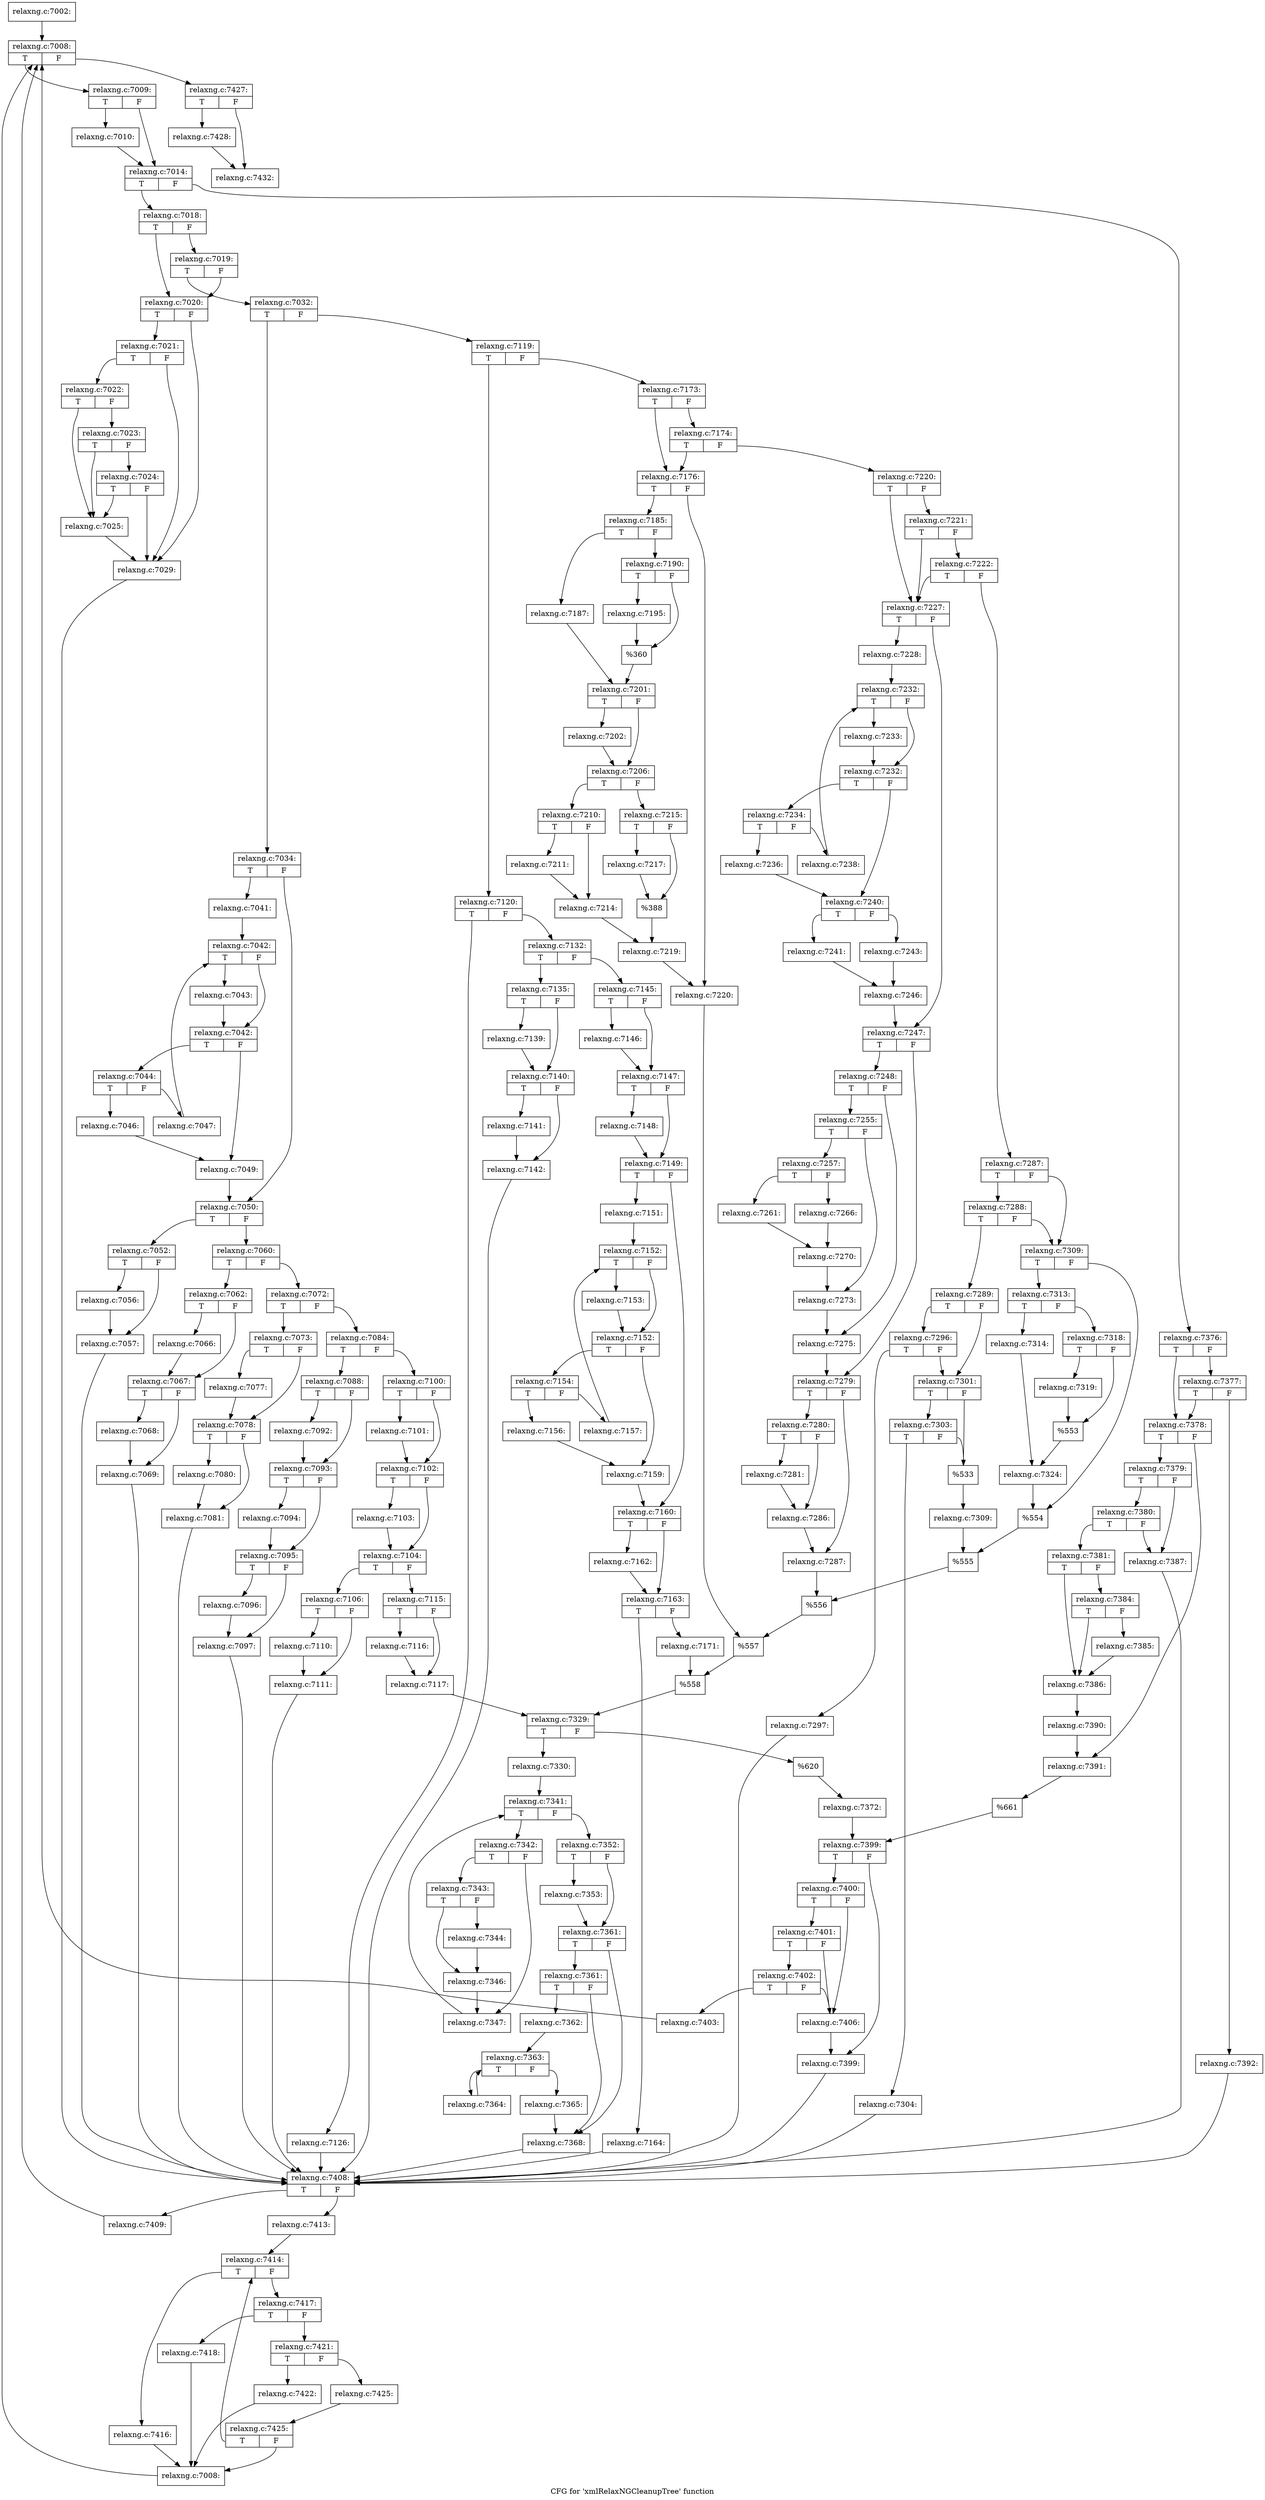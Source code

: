 digraph "CFG for 'xmlRelaxNGCleanupTree' function" {
	label="CFG for 'xmlRelaxNGCleanupTree' function";

	Node0x3b730b0 [shape=record,label="{relaxng.c:7002:}"];
	Node0x3b730b0 -> Node0x3b73f90;
	Node0x3b73f90 [shape=record,label="{relaxng.c:7008:|{<s0>T|<s1>F}}"];
	Node0x3b73f90:s0 -> Node0x3b74380;
	Node0x3b73f90:s1 -> Node0x3b741b0;
	Node0x3b74380 [shape=record,label="{relaxng.c:7009:|{<s0>T|<s1>F}}"];
	Node0x3b74380:s0 -> Node0x3b74540;
	Node0x3b74380:s1 -> Node0x3b74590;
	Node0x3b74540 [shape=record,label="{relaxng.c:7010:}"];
	Node0x3b74540 -> Node0x3b74590;
	Node0x3b74590 [shape=record,label="{relaxng.c:7014:|{<s0>T|<s1>F}}"];
	Node0x3b74590:s0 -> Node0x3b74fe0;
	Node0x3b74590:s1 -> Node0x3b75610;
	Node0x3b74fe0 [shape=record,label="{relaxng.c:7018:|{<s0>T|<s1>F}}"];
	Node0x3b74fe0:s0 -> Node0x3b75930;
	Node0x3b74fe0:s1 -> Node0x3b75a20;
	Node0x3b75a20 [shape=record,label="{relaxng.c:7019:|{<s0>T|<s1>F}}"];
	Node0x3b75a20:s0 -> Node0x3b759d0;
	Node0x3b75a20:s1 -> Node0x3b75930;
	Node0x3b75930 [shape=record,label="{relaxng.c:7020:|{<s0>T|<s1>F}}"];
	Node0x3b75930:s0 -> Node0x3b76420;
	Node0x3b75930:s1 -> Node0x3b76350;
	Node0x3b76420 [shape=record,label="{relaxng.c:7021:|{<s0>T|<s1>F}}"];
	Node0x3b76420:s0 -> Node0x3b763a0;
	Node0x3b76420:s1 -> Node0x3b76350;
	Node0x3b763a0 [shape=record,label="{relaxng.c:7022:|{<s0>T|<s1>F}}"];
	Node0x3b763a0:s0 -> Node0x3b76300;
	Node0x3b763a0:s1 -> Node0x3b76d10;
	Node0x3b76d10 [shape=record,label="{relaxng.c:7023:|{<s0>T|<s1>F}}"];
	Node0x3b76d10:s0 -> Node0x3b76300;
	Node0x3b76d10:s1 -> Node0x3b76c90;
	Node0x3b76c90 [shape=record,label="{relaxng.c:7024:|{<s0>T|<s1>F}}"];
	Node0x3b76c90:s0 -> Node0x3b76300;
	Node0x3b76c90:s1 -> Node0x3b76350;
	Node0x3b76300 [shape=record,label="{relaxng.c:7025:}"];
	Node0x3b76300 -> Node0x3b76350;
	Node0x3b76350 [shape=record,label="{relaxng.c:7029:}"];
	Node0x3b76350 -> Node0x3b74b80;
	Node0x3b759d0 [shape=record,label="{relaxng.c:7032:|{<s0>T|<s1>F}}"];
	Node0x3b759d0:s0 -> Node0x3b798c0;
	Node0x3b759d0:s1 -> Node0x3b79c90;
	Node0x3b798c0 [shape=record,label="{relaxng.c:7034:|{<s0>T|<s1>F}}"];
	Node0x3b798c0:s0 -> Node0x3b7d570;
	Node0x3b798c0:s1 -> Node0x3b7da10;
	Node0x3b7d570 [shape=record,label="{relaxng.c:7041:}"];
	Node0x3b7d570 -> Node0x3b7ddb0;
	Node0x3b7ddb0 [shape=record,label="{relaxng.c:7042:|{<s0>T|<s1>F}}"];
	Node0x3b7ddb0:s0 -> Node0x3b7e000;
	Node0x3b7ddb0:s1 -> Node0x3b7dfb0;
	Node0x3b7e000 [shape=record,label="{relaxng.c:7043:}"];
	Node0x3b7e000 -> Node0x3b7dfb0;
	Node0x3b7dfb0 [shape=record,label="{relaxng.c:7042:|{<s0>T|<s1>F}}"];
	Node0x3b7dfb0:s0 -> Node0x3b7e500;
	Node0x3b7dfb0:s1 -> Node0x3b7df60;
	Node0x3b7e500 [shape=record,label="{relaxng.c:7044:|{<s0>T|<s1>F}}"];
	Node0x3b7e500:s0 -> Node0x3b7e8b0;
	Node0x3b7e500:s1 -> Node0x3b7e900;
	Node0x3b7e8b0 [shape=record,label="{relaxng.c:7046:}"];
	Node0x3b7e8b0 -> Node0x3b7df60;
	Node0x3b7e900 [shape=record,label="{relaxng.c:7047:}"];
	Node0x3b7e900 -> Node0x3b7ddb0;
	Node0x3b7df60 [shape=record,label="{relaxng.c:7049:}"];
	Node0x3b7df60 -> Node0x3b7da10;
	Node0x3b7da10 [shape=record,label="{relaxng.c:7050:|{<s0>T|<s1>F}}"];
	Node0x3b7da10:s0 -> Node0x38c1980;
	Node0x3b7da10:s1 -> Node0x38c19d0;
	Node0x38c1980 [shape=record,label="{relaxng.c:7052:|{<s0>T|<s1>F}}"];
	Node0x38c1980:s0 -> Node0x3b7fd70;
	Node0x38c1980:s1 -> Node0x3b7fdc0;
	Node0x3b7fd70 [shape=record,label="{relaxng.c:7056:}"];
	Node0x3b7fd70 -> Node0x3b7fdc0;
	Node0x3b7fdc0 [shape=record,label="{relaxng.c:7057:}"];
	Node0x3b7fdc0 -> Node0x3b74b80;
	Node0x38c19d0 [shape=record,label="{relaxng.c:7060:|{<s0>T|<s1>F}}"];
	Node0x38c19d0:s0 -> Node0x3b80df0;
	Node0x38c19d0:s1 -> Node0x3b81180;
	Node0x3b80df0 [shape=record,label="{relaxng.c:7062:|{<s0>T|<s1>F}}"];
	Node0x3b80df0:s0 -> Node0x3b80ae0;
	Node0x3b80df0:s1 -> Node0x3b80b30;
	Node0x3b80ae0 [shape=record,label="{relaxng.c:7066:}"];
	Node0x3b80ae0 -> Node0x3b80b30;
	Node0x3b80b30 [shape=record,label="{relaxng.c:7067:|{<s0>T|<s1>F}}"];
	Node0x3b80b30:s0 -> Node0x3b81af0;
	Node0x3b80b30:s1 -> Node0x3b81b40;
	Node0x3b81af0 [shape=record,label="{relaxng.c:7068:}"];
	Node0x3b81af0 -> Node0x3b81b40;
	Node0x3b81b40 [shape=record,label="{relaxng.c:7069:}"];
	Node0x3b81b40 -> Node0x3b74b80;
	Node0x3b81180 [shape=record,label="{relaxng.c:7072:|{<s0>T|<s1>F}}"];
	Node0x3b81180:s0 -> Node0x3b82300;
	Node0x3b81180:s1 -> Node0x3b82350;
	Node0x3b82300 [shape=record,label="{relaxng.c:7073:|{<s0>T|<s1>F}}"];
	Node0x3b82300:s0 -> Node0x3b82ce0;
	Node0x3b82300:s1 -> Node0x3b82d30;
	Node0x3b82ce0 [shape=record,label="{relaxng.c:7077:}"];
	Node0x3b82ce0 -> Node0x3b82d30;
	Node0x3b82d30 [shape=record,label="{relaxng.c:7078:|{<s0>T|<s1>F}}"];
	Node0x3b82d30:s0 -> Node0x3b83a70;
	Node0x3b82d30:s1 -> Node0x3b83d80;
	Node0x3b83a70 [shape=record,label="{relaxng.c:7080:}"];
	Node0x3b83a70 -> Node0x3b83d80;
	Node0x3b83d80 [shape=record,label="{relaxng.c:7081:}"];
	Node0x3b83d80 -> Node0x3b74b80;
	Node0x3b82350 [shape=record,label="{relaxng.c:7084:|{<s0>T|<s1>F}}"];
	Node0x3b82350:s0 -> Node0x3b847a0;
	Node0x3b82350:s1 -> Node0x3b85040;
	Node0x3b847a0 [shape=record,label="{relaxng.c:7088:|{<s0>T|<s1>F}}"];
	Node0x3b847a0:s0 -> Node0x3b85570;
	Node0x3b847a0:s1 -> Node0x3b855c0;
	Node0x3b85570 [shape=record,label="{relaxng.c:7092:}"];
	Node0x3b85570 -> Node0x3b855c0;
	Node0x3b855c0 [shape=record,label="{relaxng.c:7093:|{<s0>T|<s1>F}}"];
	Node0x3b855c0:s0 -> Node0x3b85a80;
	Node0x3b855c0:s1 -> Node0x3b85ad0;
	Node0x3b85a80 [shape=record,label="{relaxng.c:7094:}"];
	Node0x3b85a80 -> Node0x3b85ad0;
	Node0x3b85ad0 [shape=record,label="{relaxng.c:7095:|{<s0>T|<s1>F}}"];
	Node0x3b85ad0:s0 -> Node0x3b85fc0;
	Node0x3b85ad0:s1 -> Node0x3b86010;
	Node0x3b85fc0 [shape=record,label="{relaxng.c:7096:}"];
	Node0x3b85fc0 -> Node0x3b86010;
	Node0x3b86010 [shape=record,label="{relaxng.c:7097:}"];
	Node0x3b86010 -> Node0x3b74b80;
	Node0x3b85040 [shape=record,label="{relaxng.c:7100:|{<s0>T|<s1>F}}"];
	Node0x3b85040:s0 -> Node0x3b86790;
	Node0x3b85040:s1 -> Node0x3b867e0;
	Node0x3b86790 [shape=record,label="{relaxng.c:7101:}"];
	Node0x3b86790 -> Node0x3b867e0;
	Node0x3b867e0 [shape=record,label="{relaxng.c:7102:|{<s0>T|<s1>F}}"];
	Node0x3b867e0:s0 -> Node0x3b86cd0;
	Node0x3b867e0:s1 -> Node0x3b86d20;
	Node0x3b86cd0 [shape=record,label="{relaxng.c:7103:}"];
	Node0x3b86cd0 -> Node0x3b86d20;
	Node0x3b86d20 [shape=record,label="{relaxng.c:7104:|{<s0>T|<s1>F}}"];
	Node0x3b86d20:s0 -> Node0x3b87a80;
	Node0x3b86d20:s1 -> Node0x3b87a30;
	Node0x3b87a80 [shape=record,label="{relaxng.c:7106:|{<s0>T|<s1>F}}"];
	Node0x3b87a80:s0 -> Node0x3b88100;
	Node0x3b87a80:s1 -> Node0x3b88150;
	Node0x3b88100 [shape=record,label="{relaxng.c:7110:}"];
	Node0x3b88100 -> Node0x3b88150;
	Node0x3b88150 [shape=record,label="{relaxng.c:7111:}"];
	Node0x3b88150 -> Node0x3b74b80;
	Node0x3b87a30 [shape=record,label="{relaxng.c:7115:|{<s0>T|<s1>F}}"];
	Node0x3b87a30:s0 -> Node0x3b88a50;
	Node0x3b87a30:s1 -> Node0x3b88aa0;
	Node0x3b88a50 [shape=record,label="{relaxng.c:7116:}"];
	Node0x3b88a50 -> Node0x3b88aa0;
	Node0x3b88aa0 [shape=record,label="{relaxng.c:7117:}"];
	Node0x3b88aa0 -> Node0x3b79c40;
	Node0x3b79c90 [shape=record,label="{relaxng.c:7119:|{<s0>T|<s1>F}}"];
	Node0x3b79c90:s0 -> Node0x3b89500;
	Node0x3b79c90:s1 -> Node0x3b895a0;
	Node0x3b89500 [shape=record,label="{relaxng.c:7120:|{<s0>T|<s1>F}}"];
	Node0x3b89500:s0 -> Node0x3b8aea0;
	Node0x3b89500:s1 -> Node0x3b8aef0;
	Node0x3b8aea0 [shape=record,label="{relaxng.c:7126:}"];
	Node0x3b8aea0 -> Node0x3b74b80;
	Node0x3b8aef0 [shape=record,label="{relaxng.c:7132:|{<s0>T|<s1>F}}"];
	Node0x3b8aef0:s0 -> Node0x3b8bf90;
	Node0x3b8aef0:s1 -> Node0x3b8bfe0;
	Node0x3b8bf90 [shape=record,label="{relaxng.c:7135:|{<s0>T|<s1>F}}"];
	Node0x3b8bf90:s0 -> Node0x3b8c730;
	Node0x3b8bf90:s1 -> Node0x3b8c780;
	Node0x3b8c730 [shape=record,label="{relaxng.c:7139:}"];
	Node0x3b8c730 -> Node0x3b8c780;
	Node0x3b8c780 [shape=record,label="{relaxng.c:7140:|{<s0>T|<s1>F}}"];
	Node0x3b8c780:s0 -> Node0x3b07780;
	Node0x3b8c780:s1 -> Node0x3b077d0;
	Node0x3b07780 [shape=record,label="{relaxng.c:7141:}"];
	Node0x3b07780 -> Node0x3b077d0;
	Node0x3b077d0 [shape=record,label="{relaxng.c:7142:}"];
	Node0x3b077d0 -> Node0x3b74b80;
	Node0x3b8bfe0 [shape=record,label="{relaxng.c:7145:|{<s0>T|<s1>F}}"];
	Node0x3b8bfe0:s0 -> Node0x3b8db70;
	Node0x3b8bfe0:s1 -> Node0x3b8dbc0;
	Node0x3b8db70 [shape=record,label="{relaxng.c:7146:}"];
	Node0x3b8db70 -> Node0x3b8dbc0;
	Node0x3b8dbc0 [shape=record,label="{relaxng.c:7147:|{<s0>T|<s1>F}}"];
	Node0x3b8dbc0:s0 -> Node0x3b8e0f0;
	Node0x3b8dbc0:s1 -> Node0x3b8e140;
	Node0x3b8e0f0 [shape=record,label="{relaxng.c:7148:}"];
	Node0x3b8e0f0 -> Node0x3b8e140;
	Node0x3b8e140 [shape=record,label="{relaxng.c:7149:|{<s0>T|<s1>F}}"];
	Node0x3b8e140:s0 -> Node0x3b8e910;
	Node0x3b8e140:s1 -> Node0x3b8e960;
	Node0x3b8e910 [shape=record,label="{relaxng.c:7151:}"];
	Node0x3b8e910 -> Node0x3b8eef0;
	Node0x3b8eef0 [shape=record,label="{relaxng.c:7152:|{<s0>T|<s1>F}}"];
	Node0x3b8eef0:s0 -> Node0x3b8f1e0;
	Node0x3b8eef0:s1 -> Node0x3b8f190;
	Node0x3b8f1e0 [shape=record,label="{relaxng.c:7153:}"];
	Node0x3b8f1e0 -> Node0x3b8f190;
	Node0x3b8f190 [shape=record,label="{relaxng.c:7152:|{<s0>T|<s1>F}}"];
	Node0x3b8f190:s0 -> Node0x3b8f770;
	Node0x3b8f190:s1 -> Node0x3b8f110;
	Node0x3b8f770 [shape=record,label="{relaxng.c:7154:|{<s0>T|<s1>F}}"];
	Node0x3b8f770:s0 -> Node0x3b8fba0;
	Node0x3b8f770:s1 -> Node0x3b8fbf0;
	Node0x3b8fba0 [shape=record,label="{relaxng.c:7156:}"];
	Node0x3b8fba0 -> Node0x3b8f110;
	Node0x3b8fbf0 [shape=record,label="{relaxng.c:7157:}"];
	Node0x3b8fbf0 -> Node0x3b8eef0;
	Node0x3b8f110 [shape=record,label="{relaxng.c:7159:}"];
	Node0x3b8f110 -> Node0x3b8e960;
	Node0x3b8e960 [shape=record,label="{relaxng.c:7160:|{<s0>T|<s1>F}}"];
	Node0x3b8e960:s0 -> Node0x3b87750;
	Node0x3b8e960:s1 -> Node0x3b910a0;
	Node0x3b87750 [shape=record,label="{relaxng.c:7162:}"];
	Node0x3b87750 -> Node0x3b910a0;
	Node0x3b910a0 [shape=record,label="{relaxng.c:7163:|{<s0>T|<s1>F}}"];
	Node0x3b910a0:s0 -> Node0x3a09750;
	Node0x3b910a0:s1 -> Node0x3b913d0;
	Node0x3a09750 [shape=record,label="{relaxng.c:7164:}"];
	Node0x3a09750 -> Node0x3b74b80;
	Node0x3b913d0 [shape=record,label="{relaxng.c:7171:}"];
	Node0x3b913d0 -> Node0x3b89550;
	Node0x3b895a0 [shape=record,label="{relaxng.c:7173:|{<s0>T|<s1>F}}"];
	Node0x3b895a0:s0 -> Node0x3b929a0;
	Node0x3b895a0:s1 -> Node0x3b92a90;
	Node0x3b92a90 [shape=record,label="{relaxng.c:7174:|{<s0>T|<s1>F}}"];
	Node0x3b92a90:s0 -> Node0x3b929a0;
	Node0x3b92a90:s1 -> Node0x3b92a40;
	Node0x3b929a0 [shape=record,label="{relaxng.c:7176:|{<s0>T|<s1>F}}"];
	Node0x3b929a0:s0 -> Node0x3b17640;
	Node0x3b929a0:s1 -> Node0x3b17690;
	Node0x3b17640 [shape=record,label="{relaxng.c:7185:|{<s0>T|<s1>F}}"];
	Node0x3b17640:s0 -> Node0x3b179d0;
	Node0x3b17640:s1 -> Node0x3b17a70;
	Node0x3b179d0 [shape=record,label="{relaxng.c:7187:}"];
	Node0x3b179d0 -> Node0x3b17a20;
	Node0x3b17a70 [shape=record,label="{relaxng.c:7190:|{<s0>T|<s1>F}}"];
	Node0x3b17a70:s0 -> Node0x3976520;
	Node0x3b17a70:s1 -> Node0x3b18330;
	Node0x3976520 [shape=record,label="{relaxng.c:7195:}"];
	Node0x3976520 -> Node0x3b18330;
	Node0x3b18330 [shape=record,label="{%360}"];
	Node0x3b18330 -> Node0x3b17a20;
	Node0x3b17a20 [shape=record,label="{relaxng.c:7201:|{<s0>T|<s1>F}}"];
	Node0x3b17a20:s0 -> Node0x3b1aa70;
	Node0x3b17a20:s1 -> Node0x3b18ac0;
	Node0x3b1aa70 [shape=record,label="{relaxng.c:7202:}"];
	Node0x3b1aa70 -> Node0x3b18ac0;
	Node0x3b18ac0 [shape=record,label="{relaxng.c:7206:|{<s0>T|<s1>F}}"];
	Node0x3b18ac0:s0 -> Node0x39770c0;
	Node0x3b18ac0:s1 -> Node0x3b9d830;
	Node0x39770c0 [shape=record,label="{relaxng.c:7210:|{<s0>T|<s1>F}}"];
	Node0x39770c0:s0 -> Node0x3b9da50;
	Node0x39770c0:s1 -> Node0x3b9daa0;
	Node0x3b9da50 [shape=record,label="{relaxng.c:7211:}"];
	Node0x3b9da50 -> Node0x3b9daa0;
	Node0x3b9daa0 [shape=record,label="{relaxng.c:7214:}"];
	Node0x3b9daa0 -> Node0x3b9d7e0;
	Node0x3b9d830 [shape=record,label="{relaxng.c:7215:|{<s0>T|<s1>F}}"];
	Node0x3b9d830:s0 -> Node0x3b9f1c0;
	Node0x3b9d830:s1 -> Node0x3b9f7f0;
	Node0x3b9f1c0 [shape=record,label="{relaxng.c:7217:}"];
	Node0x3b9f1c0 -> Node0x3b9f7f0;
	Node0x3b9f7f0 [shape=record,label="{%388}"];
	Node0x3b9f7f0 -> Node0x3b9d7e0;
	Node0x3b9d7e0 [shape=record,label="{relaxng.c:7219:}"];
	Node0x3b9d7e0 -> Node0x3b17690;
	Node0x3b17690 [shape=record,label="{relaxng.c:7220:}"];
	Node0x3b17690 -> Node0x3b929f0;
	Node0x3b92a40 [shape=record,label="{relaxng.c:7220:|{<s0>T|<s1>F}}"];
	Node0x3b92a40:s0 -> Node0x3ba0210;
	Node0x3b92a40:s1 -> Node0x3ba0380;
	Node0x3ba0380 [shape=record,label="{relaxng.c:7221:|{<s0>T|<s1>F}}"];
	Node0x3ba0380:s0 -> Node0x3ba0210;
	Node0x3ba0380:s1 -> Node0x3ba0300;
	Node0x3ba0300 [shape=record,label="{relaxng.c:7222:|{<s0>T|<s1>F}}"];
	Node0x3ba0300:s0 -> Node0x3ba0210;
	Node0x3ba0300:s1 -> Node0x3ba02b0;
	Node0x3ba0210 [shape=record,label="{relaxng.c:7227:|{<s0>T|<s1>F}}"];
	Node0x3ba0210:s0 -> Node0x3ba1110;
	Node0x3ba0210:s1 -> Node0x3ba1160;
	Node0x3ba1110 [shape=record,label="{relaxng.c:7228:}"];
	Node0x3ba1110 -> Node0x3ba2040;
	Node0x3ba2040 [shape=record,label="{relaxng.c:7232:|{<s0>T|<s1>F}}"];
	Node0x3ba2040:s0 -> Node0x3ba22f0;
	Node0x3ba2040:s1 -> Node0x3ba22a0;
	Node0x3ba22f0 [shape=record,label="{relaxng.c:7233:}"];
	Node0x3ba22f0 -> Node0x3ba22a0;
	Node0x3ba22a0 [shape=record,label="{relaxng.c:7232:|{<s0>T|<s1>F}}"];
	Node0x3ba22a0:s0 -> Node0x3ba2880;
	Node0x3ba22a0:s1 -> Node0x3ba2220;
	Node0x3ba2880 [shape=record,label="{relaxng.c:7234:|{<s0>T|<s1>F}}"];
	Node0x3ba2880:s0 -> Node0x3ba2c30;
	Node0x3ba2880:s1 -> Node0x3ba2c80;
	Node0x3ba2c30 [shape=record,label="{relaxng.c:7236:}"];
	Node0x3ba2c30 -> Node0x3ba2220;
	Node0x3ba2c80 [shape=record,label="{relaxng.c:7238:}"];
	Node0x3ba2c80 -> Node0x3ba2040;
	Node0x3ba2220 [shape=record,label="{relaxng.c:7240:|{<s0>T|<s1>F}}"];
	Node0x3ba2220:s0 -> Node0x3ba33b0;
	Node0x3ba2220:s1 -> Node0x3ba3450;
	Node0x3ba33b0 [shape=record,label="{relaxng.c:7241:}"];
	Node0x3ba33b0 -> Node0x3ba3400;
	Node0x3ba3450 [shape=record,label="{relaxng.c:7243:}"];
	Node0x3ba3450 -> Node0x3ba3400;
	Node0x3ba3400 [shape=record,label="{relaxng.c:7246:}"];
	Node0x3ba3400 -> Node0x3ba1160;
	Node0x3ba1160 [shape=record,label="{relaxng.c:7247:|{<s0>T|<s1>F}}"];
	Node0x3ba1160:s0 -> Node0x3ba40e0;
	Node0x3ba1160:s1 -> Node0x3ba4130;
	Node0x3ba40e0 [shape=record,label="{relaxng.c:7248:|{<s0>T|<s1>F}}"];
	Node0x3ba40e0:s0 -> Node0x3ba5350;
	Node0x3ba40e0:s1 -> Node0x3ba56e0;
	Node0x3ba5350 [shape=record,label="{relaxng.c:7255:|{<s0>T|<s1>F}}"];
	Node0x3ba5350:s0 -> Node0x3ba5b70;
	Node0x3ba5350:s1 -> Node0x3ba5e30;
	Node0x3ba5b70 [shape=record,label="{relaxng.c:7257:|{<s0>T|<s1>F}}"];
	Node0x3ba5b70:s0 -> Node0x3ba6750;
	Node0x3ba5b70:s1 -> Node0x3ba6c00;
	Node0x3ba6750 [shape=record,label="{relaxng.c:7261:}"];
	Node0x3ba6750 -> Node0x3ba6bb0;
	Node0x3ba6c00 [shape=record,label="{relaxng.c:7266:}"];
	Node0x3ba6c00 -> Node0x3ba6bb0;
	Node0x3ba6bb0 [shape=record,label="{relaxng.c:7270:}"];
	Node0x3ba6bb0 -> Node0x3ba5e30;
	Node0x3ba5e30 [shape=record,label="{relaxng.c:7273:}"];
	Node0x3ba5e30 -> Node0x3ba56e0;
	Node0x3ba56e0 [shape=record,label="{relaxng.c:7275:}"];
	Node0x3ba56e0 -> Node0x3ba4130;
	Node0x3ba4130 [shape=record,label="{relaxng.c:7279:|{<s0>T|<s1>F}}"];
	Node0x3ba4130:s0 -> Node0x3ba7a60;
	Node0x3ba4130:s1 -> Node0x3ba7d90;
	Node0x3ba7a60 [shape=record,label="{relaxng.c:7280:|{<s0>T|<s1>F}}"];
	Node0x3ba7a60:s0 -> Node0x3ba88c0;
	Node0x3ba7a60:s1 -> Node0x3ba8910;
	Node0x3ba88c0 [shape=record,label="{relaxng.c:7281:}"];
	Node0x3ba88c0 -> Node0x3ba8910;
	Node0x3ba8910 [shape=record,label="{relaxng.c:7286:}"];
	Node0x3ba8910 -> Node0x3ba7d90;
	Node0x3ba7d90 [shape=record,label="{relaxng.c:7287:}"];
	Node0x3ba7d90 -> Node0x3ba0260;
	Node0x3ba02b0 [shape=record,label="{relaxng.c:7287:|{<s0>T|<s1>F}}"];
	Node0x3ba02b0:s0 -> Node0x3ba95c0;
	Node0x3ba02b0:s1 -> Node0x3ba9570;
	Node0x3ba95c0 [shape=record,label="{relaxng.c:7288:|{<s0>T|<s1>F}}"];
	Node0x3ba95c0:s0 -> Node0x3ba94d0;
	Node0x3ba95c0:s1 -> Node0x3ba9570;
	Node0x3ba94d0 [shape=record,label="{relaxng.c:7289:|{<s0>T|<s1>F}}"];
	Node0x3ba94d0:s0 -> Node0x3baa430;
	Node0x3ba94d0:s1 -> Node0x3baa3e0;
	Node0x3baa430 [shape=record,label="{relaxng.c:7296:|{<s0>T|<s1>F}}"];
	Node0x3baa430:s0 -> Node0x3baa340;
	Node0x3baa430:s1 -> Node0x3baa3e0;
	Node0x3baa340 [shape=record,label="{relaxng.c:7297:}"];
	Node0x3baa340 -> Node0x3b74b80;
	Node0x3baa3e0 [shape=record,label="{relaxng.c:7301:|{<s0>T|<s1>F}}"];
	Node0x3baa3e0:s0 -> Node0x3bab810;
	Node0x3baa3e0:s1 -> Node0x3bab7c0;
	Node0x3bab810 [shape=record,label="{relaxng.c:7303:|{<s0>T|<s1>F}}"];
	Node0x3bab810:s0 -> Node0x3bab770;
	Node0x3bab810:s1 -> Node0x3bab7c0;
	Node0x3bab770 [shape=record,label="{relaxng.c:7304:}"];
	Node0x3bab770 -> Node0x3b74b80;
	Node0x3bab7c0 [shape=record,label="{%533}"];
	Node0x3bab7c0 -> Node0x3baa390;
	Node0x3baa390 [shape=record,label="{relaxng.c:7309:}"];
	Node0x3baa390 -> Node0x3ba9520;
	Node0x3ba9570 [shape=record,label="{relaxng.c:7309:|{<s0>T|<s1>F}}"];
	Node0x3ba9570:s0 -> Node0x3bacc00;
	Node0x3ba9570:s1 -> Node0x3bacc50;
	Node0x3bacc00 [shape=record,label="{relaxng.c:7313:|{<s0>T|<s1>F}}"];
	Node0x3bacc00:s0 -> Node0x3bad130;
	Node0x3bacc00:s1 -> Node0x3bad1d0;
	Node0x3bad130 [shape=record,label="{relaxng.c:7314:}"];
	Node0x3bad130 -> Node0x3bad180;
	Node0x3bad1d0 [shape=record,label="{relaxng.c:7318:|{<s0>T|<s1>F}}"];
	Node0x3bad1d0:s0 -> Node0x3badb80;
	Node0x3bad1d0:s1 -> Node0x3badbd0;
	Node0x3badb80 [shape=record,label="{relaxng.c:7319:}"];
	Node0x3badb80 -> Node0x3badbd0;
	Node0x3badbd0 [shape=record,label="{%553}"];
	Node0x3badbd0 -> Node0x3bad180;
	Node0x3bad180 [shape=record,label="{relaxng.c:7324:}"];
	Node0x3bad180 -> Node0x3bacc50;
	Node0x3bacc50 [shape=record,label="{%554}"];
	Node0x3bacc50 -> Node0x3ba9520;
	Node0x3ba9520 [shape=record,label="{%555}"];
	Node0x3ba9520 -> Node0x3ba0260;
	Node0x3ba0260 [shape=record,label="{%556}"];
	Node0x3ba0260 -> Node0x3b929f0;
	Node0x3b929f0 [shape=record,label="{%557}"];
	Node0x3b929f0 -> Node0x3b89550;
	Node0x3b89550 [shape=record,label="{%558}"];
	Node0x3b89550 -> Node0x3b79c40;
	Node0x3b79c40 [shape=record,label="{relaxng.c:7329:|{<s0>T|<s1>F}}"];
	Node0x3b79c40:s0 -> Node0x3baec20;
	Node0x3b79c40:s1 -> Node0x3baec70;
	Node0x3baec20 [shape=record,label="{relaxng.c:7330:}"];
	Node0x3baec20 -> Node0x3bb1430;
	Node0x3bb1430 [shape=record,label="{relaxng.c:7341:|{<s0>T|<s1>F}}"];
	Node0x3bb1430:s0 -> Node0x3bb1820;
	Node0x3bb1430:s1 -> Node0x3bb1650;
	Node0x3bb1820 [shape=record,label="{relaxng.c:7342:|{<s0>T|<s1>F}}"];
	Node0x3bb1820:s0 -> Node0x3bb19e0;
	Node0x3bb1820:s1 -> Node0x3bb1a30;
	Node0x3bb19e0 [shape=record,label="{relaxng.c:7343:|{<s0>T|<s1>F}}"];
	Node0x3bb19e0:s0 -> Node0x3bb1d60;
	Node0x3bb19e0:s1 -> Node0x3bb1d10;
	Node0x3bb1d10 [shape=record,label="{relaxng.c:7344:}"];
	Node0x3bb1d10 -> Node0x3bb1d60;
	Node0x3bb1d60 [shape=record,label="{relaxng.c:7346:}"];
	Node0x3bb1d60 -> Node0x3bb1a30;
	Node0x3bb1a30 [shape=record,label="{relaxng.c:7347:}"];
	Node0x3bb1a30 -> Node0x3bb1430;
	Node0x3bb1650 [shape=record,label="{relaxng.c:7352:|{<s0>T|<s1>F}}"];
	Node0x3bb1650:s0 -> Node0x3aea590;
	Node0x3bb1650:s1 -> Node0x3aea8c0;
	Node0x3aea590 [shape=record,label="{relaxng.c:7353:}"];
	Node0x3aea590 -> Node0x3aea8c0;
	Node0x3aea8c0 [shape=record,label="{relaxng.c:7361:|{<s0>T|<s1>F}}"];
	Node0x3aea8c0:s0 -> Node0x3aea100;
	Node0x3aea8c0:s1 -> Node0x3aea050;
	Node0x3aea100 [shape=record,label="{relaxng.c:7361:|{<s0>T|<s1>F}}"];
	Node0x3aea100:s0 -> Node0x3aea870;
	Node0x3aea100:s1 -> Node0x3aea050;
	Node0x3aea870 [shape=record,label="{relaxng.c:7362:}"];
	Node0x3aea870 -> Node0x3b0f2e0;
	Node0x3b0f2e0 [shape=record,label="{relaxng.c:7363:|{<s0>T|<s1>F}}"];
	Node0x3b0f2e0:s0 -> Node0x3b0f800;
	Node0x3b0f2e0:s1 -> Node0x3b0f500;
	Node0x3b0f800 [shape=record,label="{relaxng.c:7364:}"];
	Node0x3b0f800 -> Node0x3b0f2e0;
	Node0x3b0f500 [shape=record,label="{relaxng.c:7365:}"];
	Node0x3b0f500 -> Node0x3aea050;
	Node0x3aea050 [shape=record,label="{relaxng.c:7368:}"];
	Node0x3aea050 -> Node0x3b74b80;
	Node0x3baec70 [shape=record,label="{%620}"];
	Node0x3baec70 -> Node0x3b75980;
	Node0x3b75980 [shape=record,label="{relaxng.c:7372:}"];
	Node0x3b75980 -> Node0x3b755c0;
	Node0x3b75610 [shape=record,label="{relaxng.c:7376:|{<s0>T|<s1>F}}"];
	Node0x3b75610:s0 -> Node0x3bb7410;
	Node0x3b75610:s1 -> Node0x3bb7500;
	Node0x3bb7500 [shape=record,label="{relaxng.c:7377:|{<s0>T|<s1>F}}"];
	Node0x3bb7500:s0 -> Node0x3bb7410;
	Node0x3bb7500:s1 -> Node0x3bb74b0;
	Node0x3bb7410 [shape=record,label="{relaxng.c:7378:|{<s0>T|<s1>F}}"];
	Node0x3bb7410:s0 -> Node0x3bb7d50;
	Node0x3bb7410:s1 -> Node0x3bb7da0;
	Node0x3bb7d50 [shape=record,label="{relaxng.c:7379:|{<s0>T|<s1>F}}"];
	Node0x3bb7d50:s0 -> Node0x3bb8c00;
	Node0x3bb7d50:s1 -> Node0x3bb8bb0;
	Node0x3bb8c00 [shape=record,label="{relaxng.c:7380:|{<s0>T|<s1>F}}"];
	Node0x3bb8c00:s0 -> Node0x3bb86a0;
	Node0x3bb8c00:s1 -> Node0x3bb8bb0;
	Node0x3bb86a0 [shape=record,label="{relaxng.c:7381:|{<s0>T|<s1>F}}"];
	Node0x3bb86a0:s0 -> Node0x3bb92e0;
	Node0x3bb86a0:s1 -> Node0x3bb9330;
	Node0x3bb9330 [shape=record,label="{relaxng.c:7384:|{<s0>T|<s1>F}}"];
	Node0x3bb9330:s0 -> Node0x3bb92e0;
	Node0x3bb9330:s1 -> Node0x3bb9290;
	Node0x3bb9290 [shape=record,label="{relaxng.c:7385:}"];
	Node0x3bb9290 -> Node0x3bb92e0;
	Node0x3bb92e0 [shape=record,label="{relaxng.c:7386:}"];
	Node0x3bb92e0 -> Node0x3bb8b60;
	Node0x3bb8bb0 [shape=record,label="{relaxng.c:7387:}"];
	Node0x3bb8bb0 -> Node0x3b74b80;
	Node0x3bb8b60 [shape=record,label="{relaxng.c:7390:}"];
	Node0x3bb8b60 -> Node0x3bb7da0;
	Node0x3bb7da0 [shape=record,label="{relaxng.c:7391:}"];
	Node0x3bb7da0 -> Node0x3bb7460;
	Node0x3bb74b0 [shape=record,label="{relaxng.c:7392:}"];
	Node0x3bb74b0 -> Node0x3b74b80;
	Node0x3bb7460 [shape=record,label="{%661}"];
	Node0x3bb7460 -> Node0x3b755c0;
	Node0x3b755c0 [shape=record,label="{relaxng.c:7399:|{<s0>T|<s1>F}}"];
	Node0x3b755c0:s0 -> Node0x3bba860;
	Node0x3b755c0:s1 -> Node0x3bba8b0;
	Node0x3bba860 [shape=record,label="{relaxng.c:7400:|{<s0>T|<s1>F}}"];
	Node0x3bba860:s0 -> Node0x3bbae40;
	Node0x3bba860:s1 -> Node0x3bbad70;
	Node0x3bbae40 [shape=record,label="{relaxng.c:7401:|{<s0>T|<s1>F}}"];
	Node0x3bbae40:s0 -> Node0x3bbadc0;
	Node0x3bbae40:s1 -> Node0x3bbad70;
	Node0x3bbadc0 [shape=record,label="{relaxng.c:7402:|{<s0>T|<s1>F}}"];
	Node0x3bbadc0:s0 -> Node0x3bbad20;
	Node0x3bbadc0:s1 -> Node0x3bbad70;
	Node0x3bbad20 [shape=record,label="{relaxng.c:7403:}"];
	Node0x3bbad20 -> Node0x3b73f90;
	Node0x3bbad70 [shape=record,label="{relaxng.c:7406:}"];
	Node0x3bbad70 -> Node0x3bba8b0;
	Node0x3bba8b0 [shape=record,label="{relaxng.c:7399:}"];
	Node0x3bba8b0 -> Node0x3b74b80;
	Node0x3b74b80 [shape=record,label="{relaxng.c:7408:|{<s0>T|<s1>F}}"];
	Node0x3b74b80:s0 -> Node0x3bbc150;
	Node0x3b74b80:s1 -> Node0x3bbc1a0;
	Node0x3bbc150 [shape=record,label="{relaxng.c:7409:}"];
	Node0x3bbc150 -> Node0x3b73f90;
	Node0x3bbc1a0 [shape=record,label="{relaxng.c:7413:}"];
	Node0x3bbc1a0 -> Node0x3bbc9e0;
	Node0x3bbc9e0 [shape=record,label="{relaxng.c:7414:|{<s0>T|<s1>F}}"];
	Node0x3bbc9e0:s0 -> Node0x3bbce70;
	Node0x3bbc9e0:s1 -> Node0x3bbcec0;
	Node0x3bbce70 [shape=record,label="{relaxng.c:7416:}"];
	Node0x3bbce70 -> Node0x3bbc940;
	Node0x3bbcec0 [shape=record,label="{relaxng.c:7417:|{<s0>T|<s1>F}}"];
	Node0x3bbcec0:s0 -> Node0x3bbd1b0;
	Node0x3bbcec0:s1 -> Node0x3bbd200;
	Node0x3bbd1b0 [shape=record,label="{relaxng.c:7418:}"];
	Node0x3bbd1b0 -> Node0x3bbc940;
	Node0x3bbd200 [shape=record,label="{relaxng.c:7421:|{<s0>T|<s1>F}}"];
	Node0x3bbd200:s0 -> Node0x3bbd770;
	Node0x3bbd200:s1 -> Node0x3bbd7c0;
	Node0x3bbd770 [shape=record,label="{relaxng.c:7422:}"];
	Node0x3bbd770 -> Node0x3bbc940;
	Node0x3bbd7c0 [shape=record,label="{relaxng.c:7425:}"];
	Node0x3bbd7c0 -> Node0x3bbc990;
	Node0x3bbc990 [shape=record,label="{relaxng.c:7425:|{<s0>T|<s1>F}}"];
	Node0x3bbc990:s0 -> Node0x3bbc9e0;
	Node0x3bbc990:s1 -> Node0x3bbc940;
	Node0x3bbc940 [shape=record,label="{relaxng.c:7008:}"];
	Node0x3bbc940 -> Node0x3b73f90;
	Node0x3b741b0 [shape=record,label="{relaxng.c:7427:|{<s0>T|<s1>F}}"];
	Node0x3b741b0:s0 -> Node0x3bbe2e0;
	Node0x3b741b0:s1 -> Node0x3bbe330;
	Node0x3bbe2e0 [shape=record,label="{relaxng.c:7428:}"];
	Node0x3bbe2e0 -> Node0x3bbe330;
	Node0x3bbe330 [shape=record,label="{relaxng.c:7432:}"];
}

